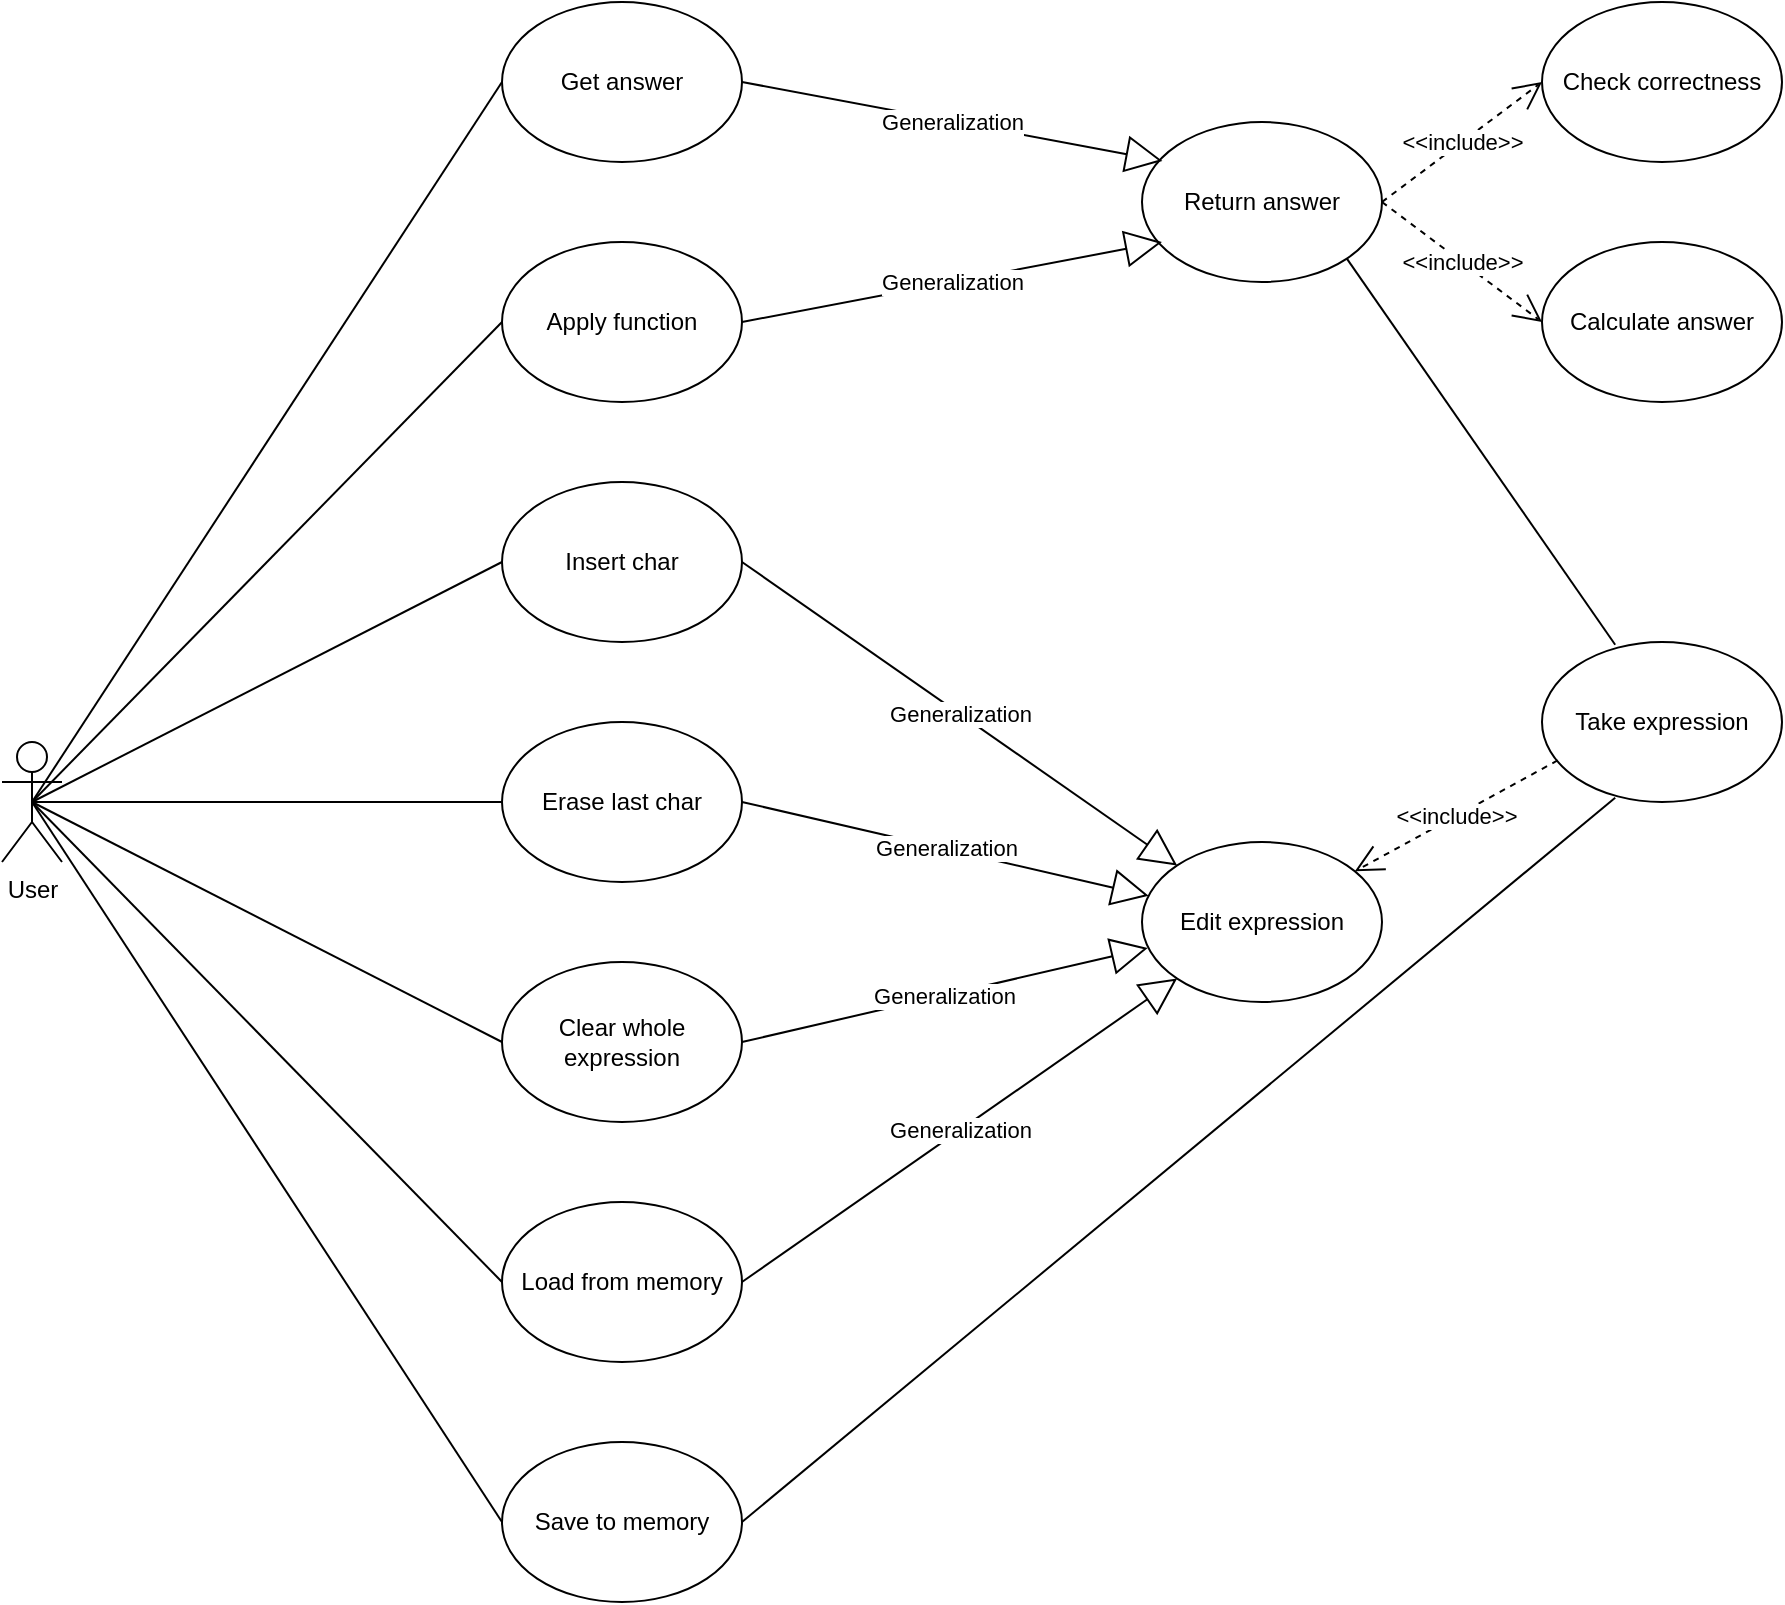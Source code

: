 <mxfile version="17.4.0" type="device"><diagram id="QY5drJieQhvGIuhCLd8R" name="Page-1"><mxGraphModel dx="868" dy="392" grid="1" gridSize="10" guides="1" tooltips="1" connect="1" arrows="1" fold="1" page="1" pageScale="1" pageWidth="1169" pageHeight="827" background="#ffffff" math="0" shadow="0"><root><mxCell id="0"/><mxCell id="1" parent="0"/><mxCell id="7gerAbuXOHPmLfuVebGS-1" value="Get answer" style="ellipse;whiteSpace=wrap;html=1;" parent="1" vertex="1"><mxGeometry x="280" y="40" width="120" height="80" as="geometry"/></mxCell><mxCell id="7gerAbuXOHPmLfuVebGS-2" value="Apply function" style="ellipse;whiteSpace=wrap;html=1;" parent="1" vertex="1"><mxGeometry x="280" y="160" width="120" height="80" as="geometry"/></mxCell><mxCell id="7gerAbuXOHPmLfuVebGS-3" value="Insert char" style="ellipse;whiteSpace=wrap;html=1;" parent="1" vertex="1"><mxGeometry x="280" y="280" width="120" height="80" as="geometry"/></mxCell><mxCell id="7gerAbuXOHPmLfuVebGS-4" value="Erase last char" style="ellipse;whiteSpace=wrap;html=1;" parent="1" vertex="1"><mxGeometry x="280" y="400" width="120" height="80" as="geometry"/></mxCell><mxCell id="7gerAbuXOHPmLfuVebGS-5" value="Clear whole expression" style="ellipse;whiteSpace=wrap;html=1;" parent="1" vertex="1"><mxGeometry x="280" y="520" width="120" height="80" as="geometry"/></mxCell><mxCell id="7gerAbuXOHPmLfuVebGS-6" value="Load from memory" style="ellipse;whiteSpace=wrap;html=1;" parent="1" vertex="1"><mxGeometry x="280" y="640" width="120" height="80" as="geometry"/></mxCell><mxCell id="7gerAbuXOHPmLfuVebGS-7" value="Save to memory" style="ellipse;whiteSpace=wrap;html=1;" parent="1" vertex="1"><mxGeometry x="280" y="760" width="120" height="80" as="geometry"/></mxCell><mxCell id="7gerAbuXOHPmLfuVebGS-8" value="Return answer" style="ellipse;whiteSpace=wrap;html=1;" parent="1" vertex="1"><mxGeometry x="600" y="100" width="120" height="80" as="geometry"/></mxCell><mxCell id="7gerAbuXOHPmLfuVebGS-9" value="Check correctness" style="ellipse;whiteSpace=wrap;html=1;" parent="1" vertex="1"><mxGeometry x="800" y="40" width="120" height="80" as="geometry"/></mxCell><mxCell id="7gerAbuXOHPmLfuVebGS-10" value="Calculate answer" style="ellipse;whiteSpace=wrap;html=1;" parent="1" vertex="1"><mxGeometry x="800" y="160" width="120" height="80" as="geometry"/></mxCell><mxCell id="7gerAbuXOHPmLfuVebGS-11" value="Edit expression" style="ellipse;whiteSpace=wrap;html=1;" parent="1" vertex="1"><mxGeometry x="600" y="460" width="120" height="80" as="geometry"/></mxCell><mxCell id="7gerAbuXOHPmLfuVebGS-12" value="User" style="shape=umlActor;verticalLabelPosition=bottom;verticalAlign=top;html=1;outlineConnect=0;" parent="1" vertex="1"><mxGeometry x="30" y="410" width="30" height="60" as="geometry"/></mxCell><mxCell id="7gerAbuXOHPmLfuVebGS-13" value="" style="endArrow=none;html=1;rounded=0;entryX=0.5;entryY=0.5;entryDx=0;entryDy=0;entryPerimeter=0;exitX=0;exitY=0.5;exitDx=0;exitDy=0;" parent="1" source="7gerAbuXOHPmLfuVebGS-1" target="7gerAbuXOHPmLfuVebGS-12" edge="1"><mxGeometry width="50" height="50" relative="1" as="geometry"><mxPoint x="390" y="510" as="sourcePoint"/><mxPoint x="440" y="460" as="targetPoint"/></mxGeometry></mxCell><mxCell id="7gerAbuXOHPmLfuVebGS-14" value="" style="endArrow=none;html=1;rounded=0;exitX=0.5;exitY=0.5;exitDx=0;exitDy=0;exitPerimeter=0;entryX=0;entryY=0.5;entryDx=0;entryDy=0;" parent="1" source="7gerAbuXOHPmLfuVebGS-12" target="7gerAbuXOHPmLfuVebGS-2" edge="1"><mxGeometry width="50" height="50" relative="1" as="geometry"><mxPoint x="390" y="400" as="sourcePoint"/><mxPoint x="440" y="350" as="targetPoint"/></mxGeometry></mxCell><mxCell id="7gerAbuXOHPmLfuVebGS-15" value="" style="endArrow=none;html=1;rounded=0;exitX=0.5;exitY=0.5;exitDx=0;exitDy=0;exitPerimeter=0;entryX=0;entryY=0.5;entryDx=0;entryDy=0;" parent="1" source="7gerAbuXOHPmLfuVebGS-12" target="7gerAbuXOHPmLfuVebGS-3" edge="1"><mxGeometry width="50" height="50" relative="1" as="geometry"><mxPoint x="390" y="400" as="sourcePoint"/><mxPoint x="440" y="350" as="targetPoint"/></mxGeometry></mxCell><mxCell id="7gerAbuXOHPmLfuVebGS-16" value="" style="endArrow=none;html=1;rounded=0;entryX=0;entryY=0.5;entryDx=0;entryDy=0;exitX=0.5;exitY=0.5;exitDx=0;exitDy=0;exitPerimeter=0;" parent="1" source="7gerAbuXOHPmLfuVebGS-12" target="7gerAbuXOHPmLfuVebGS-4" edge="1"><mxGeometry width="50" height="50" relative="1" as="geometry"><mxPoint x="80" y="440" as="sourcePoint"/><mxPoint x="440" y="350" as="targetPoint"/></mxGeometry></mxCell><mxCell id="7gerAbuXOHPmLfuVebGS-17" value="" style="endArrow=none;html=1;rounded=0;exitX=0.5;exitY=0.5;exitDx=0;exitDy=0;exitPerimeter=0;entryX=0;entryY=0.5;entryDx=0;entryDy=0;" parent="1" source="7gerAbuXOHPmLfuVebGS-12" target="7gerAbuXOHPmLfuVebGS-5" edge="1"><mxGeometry width="50" height="50" relative="1" as="geometry"><mxPoint x="390" y="400" as="sourcePoint"/><mxPoint x="440" y="350" as="targetPoint"/></mxGeometry></mxCell><mxCell id="7gerAbuXOHPmLfuVebGS-18" value="" style="endArrow=none;html=1;rounded=0;entryX=0;entryY=0.5;entryDx=0;entryDy=0;exitX=0.5;exitY=0.5;exitDx=0;exitDy=0;exitPerimeter=0;" parent="1" source="7gerAbuXOHPmLfuVebGS-12" target="7gerAbuXOHPmLfuVebGS-6" edge="1"><mxGeometry width="50" height="50" relative="1" as="geometry"><mxPoint x="80" y="440" as="sourcePoint"/><mxPoint x="440" y="610" as="targetPoint"/></mxGeometry></mxCell><mxCell id="7gerAbuXOHPmLfuVebGS-19" value="" style="endArrow=none;html=1;rounded=0;entryX=0;entryY=0.5;entryDx=0;entryDy=0;exitX=0.5;exitY=0.5;exitDx=0;exitDy=0;exitPerimeter=0;" parent="1" source="7gerAbuXOHPmLfuVebGS-12" target="7gerAbuXOHPmLfuVebGS-7" edge="1"><mxGeometry width="50" height="50" relative="1" as="geometry"><mxPoint x="10" y="450" as="sourcePoint"/><mxPoint x="440" y="610" as="targetPoint"/></mxGeometry></mxCell><mxCell id="7gerAbuXOHPmLfuVebGS-20" value="Generalization" style="endArrow=block;endSize=16;endFill=0;html=1;rounded=0;entryX=0.085;entryY=0.243;entryDx=0;entryDy=0;exitX=1;exitY=0.5;exitDx=0;exitDy=0;entryPerimeter=0;" parent="1" source="7gerAbuXOHPmLfuVebGS-1" target="7gerAbuXOHPmLfuVebGS-8" edge="1"><mxGeometry width="160" relative="1" as="geometry"><mxPoint x="330" y="460" as="sourcePoint"/><mxPoint x="490" y="460" as="targetPoint"/></mxGeometry></mxCell><mxCell id="7gerAbuXOHPmLfuVebGS-21" value="Generalization" style="endArrow=block;endSize=16;endFill=0;html=1;rounded=0;exitX=1;exitY=0.5;exitDx=0;exitDy=0;entryX=0.083;entryY=0.75;entryDx=0;entryDy=0;entryPerimeter=0;" parent="1" source="7gerAbuXOHPmLfuVebGS-2" target="7gerAbuXOHPmLfuVebGS-8" edge="1"><mxGeometry width="160" relative="1" as="geometry"><mxPoint x="330" y="260" as="sourcePoint"/><mxPoint x="490" y="260" as="targetPoint"/></mxGeometry></mxCell><mxCell id="7gerAbuXOHPmLfuVebGS-22" value="&amp;lt;&amp;lt;include&amp;gt;&amp;gt;" style="endArrow=open;endSize=12;dashed=1;html=1;rounded=0;exitX=1;exitY=0.5;exitDx=0;exitDy=0;entryX=0;entryY=0.5;entryDx=0;entryDy=0;" parent="1" source="7gerAbuXOHPmLfuVebGS-8" target="7gerAbuXOHPmLfuVebGS-10" edge="1"><mxGeometry width="160" relative="1" as="geometry"><mxPoint x="530" y="320" as="sourcePoint"/><mxPoint x="690" y="320" as="targetPoint"/></mxGeometry></mxCell><mxCell id="7gerAbuXOHPmLfuVebGS-23" value="&amp;lt;&amp;lt;include&amp;gt;&amp;gt;" style="endArrow=open;endSize=12;dashed=1;html=1;rounded=0;entryX=0;entryY=0.5;entryDx=0;entryDy=0;exitX=1;exitY=0.5;exitDx=0;exitDy=0;" parent="1" source="7gerAbuXOHPmLfuVebGS-8" target="7gerAbuXOHPmLfuVebGS-9" edge="1"><mxGeometry width="160" relative="1" as="geometry"><mxPoint x="530" y="260" as="sourcePoint"/><mxPoint x="690" y="260" as="targetPoint"/></mxGeometry></mxCell><mxCell id="7gerAbuXOHPmLfuVebGS-24" value="Generalization" style="endArrow=block;endSize=16;endFill=0;html=1;rounded=0;exitX=1;exitY=0.5;exitDx=0;exitDy=0;entryX=0;entryY=0;entryDx=0;entryDy=0;" parent="1" source="7gerAbuXOHPmLfuVebGS-3" target="7gerAbuXOHPmLfuVebGS-11" edge="1"><mxGeometry width="160" relative="1" as="geometry"><mxPoint x="330" y="380" as="sourcePoint"/><mxPoint x="490" y="380" as="targetPoint"/></mxGeometry></mxCell><mxCell id="7gerAbuXOHPmLfuVebGS-25" value="Generalization" style="endArrow=block;endSize=16;endFill=0;html=1;rounded=0;exitX=1;exitY=0.5;exitDx=0;exitDy=0;" parent="1" source="7gerAbuXOHPmLfuVebGS-4" target="7gerAbuXOHPmLfuVebGS-11" edge="1"><mxGeometry width="160" relative="1" as="geometry"><mxPoint x="330" y="380" as="sourcePoint"/><mxPoint x="490" y="380" as="targetPoint"/></mxGeometry></mxCell><mxCell id="7gerAbuXOHPmLfuVebGS-26" value="Generalization" style="endArrow=block;endSize=16;endFill=0;html=1;rounded=0;exitX=1;exitY=0.5;exitDx=0;exitDy=0;entryX=0.024;entryY=0.663;entryDx=0;entryDy=0;entryPerimeter=0;" parent="1" source="7gerAbuXOHPmLfuVebGS-5" target="7gerAbuXOHPmLfuVebGS-11" edge="1"><mxGeometry width="160" relative="1" as="geometry"><mxPoint x="330" y="530" as="sourcePoint"/><mxPoint x="490" y="530" as="targetPoint"/></mxGeometry></mxCell><mxCell id="7gerAbuXOHPmLfuVebGS-27" value="Generalization" style="endArrow=block;endSize=16;endFill=0;html=1;rounded=0;exitX=1;exitY=0.5;exitDx=0;exitDy=0;entryX=0;entryY=1;entryDx=0;entryDy=0;" parent="1" source="7gerAbuXOHPmLfuVebGS-6" target="7gerAbuXOHPmLfuVebGS-11" edge="1"><mxGeometry width="160" relative="1" as="geometry"><mxPoint x="330" y="530" as="sourcePoint"/><mxPoint x="630" y="530" as="targetPoint"/></mxGeometry></mxCell><mxCell id="7gerAbuXOHPmLfuVebGS-28" value="Take expression" style="ellipse;whiteSpace=wrap;html=1;" parent="1" vertex="1"><mxGeometry x="800" y="360" width="120" height="80" as="geometry"/></mxCell><mxCell id="7gerAbuXOHPmLfuVebGS-33" value="&amp;lt;&amp;lt;include&amp;gt;&amp;gt;" style="endArrow=open;endSize=12;dashed=1;html=1;rounded=0;exitX=0.065;exitY=0.74;exitDx=0;exitDy=0;exitPerimeter=0;" parent="1" source="7gerAbuXOHPmLfuVebGS-28" target="7gerAbuXOHPmLfuVebGS-11" edge="1"><mxGeometry width="160" relative="1" as="geometry"><mxPoint x="780" y="450" as="sourcePoint"/><mxPoint x="860" y="510" as="targetPoint"/></mxGeometry></mxCell><mxCell id="qqSSvpabbM9nYe-l8XoF-1" value="" style="endArrow=none;html=1;rounded=0;entryX=1;entryY=1;entryDx=0;entryDy=0;exitX=0.305;exitY=0.017;exitDx=0;exitDy=0;exitPerimeter=0;" parent="1" source="7gerAbuXOHPmLfuVebGS-28" target="7gerAbuXOHPmLfuVebGS-8" edge="1"><mxGeometry width="50" height="50" relative="1" as="geometry"><mxPoint x="720" y="320" as="sourcePoint"/><mxPoint x="770" y="270" as="targetPoint"/></mxGeometry></mxCell><mxCell id="qqSSvpabbM9nYe-l8XoF-2" value="" style="endArrow=none;html=1;rounded=0;entryX=0.305;entryY=0.973;entryDx=0;entryDy=0;entryPerimeter=0;exitX=1;exitY=0.5;exitDx=0;exitDy=0;" parent="1" source="7gerAbuXOHPmLfuVebGS-7" target="7gerAbuXOHPmLfuVebGS-28" edge="1"><mxGeometry width="50" height="50" relative="1" as="geometry"><mxPoint x="720" y="680" as="sourcePoint"/><mxPoint x="770" y="630" as="targetPoint"/></mxGeometry></mxCell></root></mxGraphModel></diagram></mxfile>
